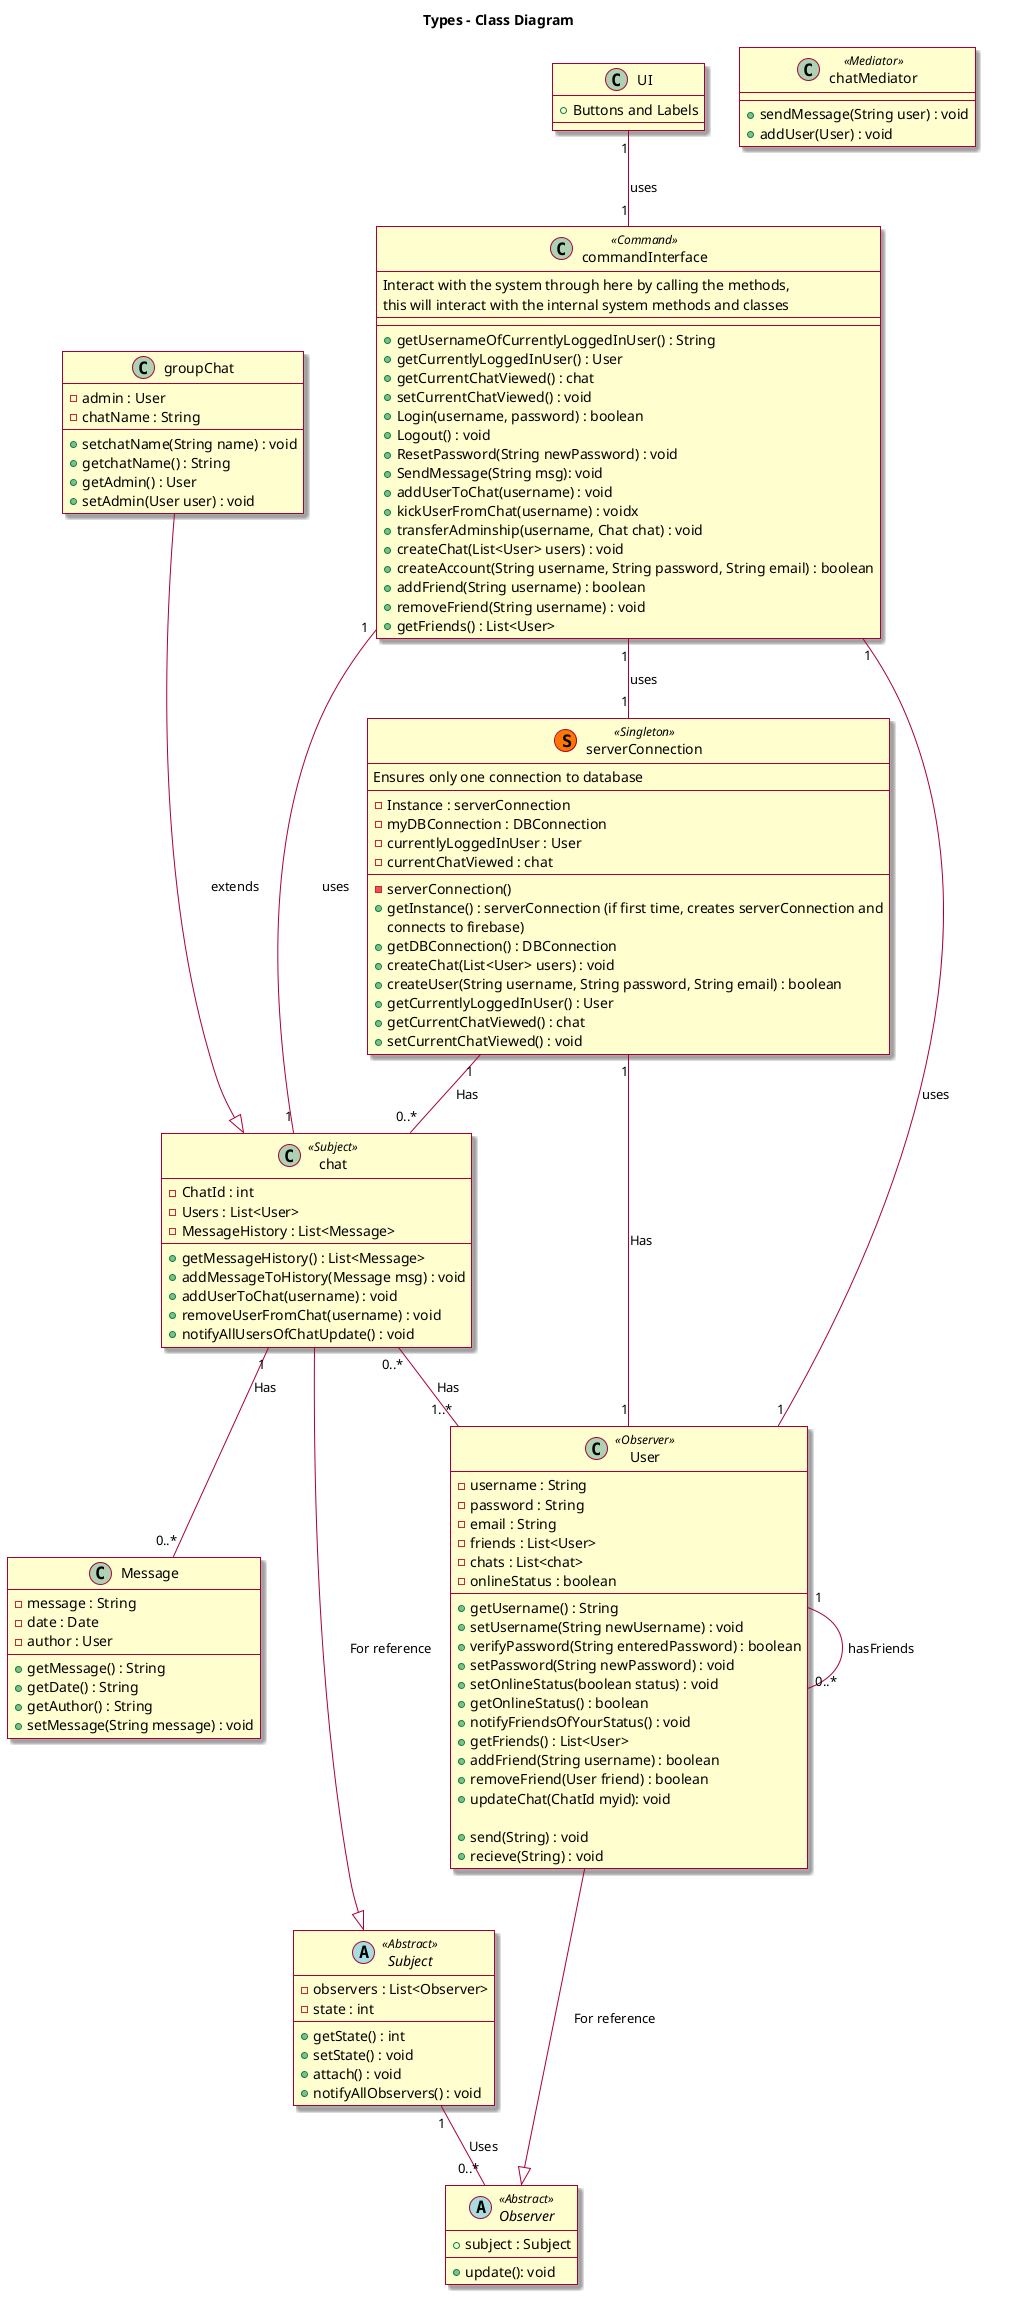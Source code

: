 @startuml

skin rose

title Types - Class Diagram


skinparam componentStyle uml2


class Message{
    - message : String
    - date : Date
    - author : User
    +getMessage() : String
    +getDate() : String
    +getAuthor() : String
    +setMessage(String message) : void
}

class User <<Observer>> {
    -username : String
    -password : String
    -email : String
    -friends : List<User>
    -chats : List<chat>
    -onlineStatus : boolean

    +getUsername() : String
    +setUsername(String newUsername) : void
    +verifyPassword(String enteredPassword) : boolean
    +setPassword(String newPassword) : void
    +setOnlineStatus(boolean status) : void
    +getOnlineStatus() : boolean
    +notifyFriendsOfYourStatus() : void
    +getFriends() : List<User>
    +addFriend(String username) : boolean
    +removeFriend(User friend) : boolean
    +updateChat(ChatId myid): void

    +send(String) : void
    +recieve(String) : void
}

User "1"--"0..*" User : hasFriends

Class chatMediator <<Mediator>> {
    +sendMessage(String user) : void
    +addUser(User) : void
}



Abstract Observer <<Abstract>> {
    +subject : Subject
    +update(): void
}

Abstract Subject <<Abstract>> {
    -observers : List<Observer>
    -state : int
    +getState() : int
    +setState() : void
    +attach() : void
    +notifyAllObservers() : void
}

Subject "1"--"0..*" Observer : Uses


Class groupChat {
    -admin : User
    -chatName : String
    +setchatName(String name) : void
    +getchatName() : String
    +getAdmin() : User
    +setAdmin(User user) : void
}

Class chat <<Subject>> {
    -ChatId : int
    -Users : List<User>
    -MessageHistory : List<Message>
    +getMessageHistory() : List<Message>
    +addMessageToHistory(Message msg) : void
    +addUserToChat(username) : void
    +removeUserFromChat(username) : void
    +notifyAllUsersOfChatUpdate() : void
}

chat "0..*" -- "1..*" User : Has

chat "1" -- "0..*" Message : Has

groupChat---|> chat : extends

chat ---|> Subject : For reference
User ---|> Observer : For reference

class serverConnection << (S,#FF7700) Singleton >>{
    Ensures only one connection to database
    --
    -Instance : serverConnection
    -myDBConnection : DBConnection
    -currentlyLoggedInUser : User
    -currentChatViewed : chat
    --
    -serverConnection()
    +getInstance() : serverConnection (if first time, creates serverConnection and
    connects to firebase)
    +getDBConnection() : DBConnection
    +createChat(List<User> users) : void
    +createUser(String username, String password, String email) : boolean
    +getCurrentlyLoggedInUser() : User
    +getCurrentChatViewed() : chat
    +setCurrentChatViewed() : void
}
serverConnection "1" -- "0..*" chat : Has
serverConnection "1" -- "1" User : Has

class commandInterface <<Command>> {
    Interact with the system through here by calling the methods,
    this will interact with the internal system methods and classes
    --
    --
    +getUsernameOfCurrentlyLoggedInUser() : String
    +getCurrentlyLoggedInUser() : User
    +getCurrentChatViewed() : chat
    +setCurrentChatViewed() : void
    +Login(username, password) : boolean
    +Logout() : void
    +ResetPassword(String newPassword) : void
    +SendMessage(String msg): void
    +addUserToChat(username) : void
    +kickUserFromChat(username) : voidx
    +transferAdminship(username, Chat chat) : void
    +createChat(List<User> users) : void
    +createAccount(String username, String password, String email) : boolean
    +addFriend(String username) : boolean
    +removeFriend(String username) : void
    +getFriends() : List<User>
}

commandInterface "1" -- "1" User : uses
commandInterface "1" -- "1" serverConnection : uses
commandInterface "1" -- "1" chat: uses

class UI {
    +Buttons and Labels
}

UI "1" -- "1" commandInterface : uses

@enduml